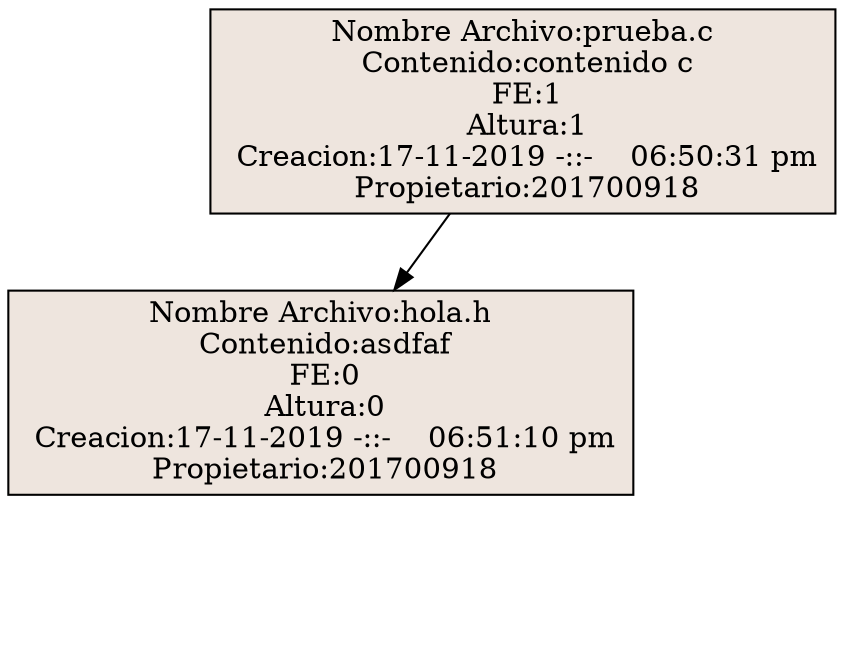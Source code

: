 digraph guia{ 
node [shape = record, style=filled, fillcolor=seashell2];
"Nombre Archivo:prueba.c
 Contenido:contenido c
 FE:1
 Altura:1
 Creacion:17-11-2019 -::-    06:50:31 pm
 Propietario:201700918"; 
"Nombre Archivo:prueba.c
 Contenido:contenido c
 FE:1
 Altura:1
 Creacion:17-11-2019 -::-    06:50:31 pm
 Propietario:201700918"-> 
"Nombre Archivo:hola.h
 Contenido:asdfaf
 FE:0
 Altura:0
 Creacion:17-11-2019 -::-    06:51:10 pm
 Propietario:201700918"; 
null0[label="", style=invis]; 
"Nombre Archivo:hola.h
 Contenido:asdfaf
 FE:0
 Altura:0
 Creacion:17-11-2019 -::-    06:51:10 pm
 Propietario:201700918"-> null0[style=invis]; 
null1[label="", style=invis]; 
"Nombre Archivo:hola.h
 Contenido:asdfaf
 FE:0
 Altura:0
 Creacion:17-11-2019 -::-    06:51:10 pm
 Propietario:201700918"-> null1[style=invis]; 
null2[label="", style=invis]; 
"Nombre Archivo:prueba.c
 Contenido:contenido c
 FE:1
 Altura:1
 Creacion:17-11-2019 -::-    06:50:31 pm
 Propietario:201700918"-> null2[style=invis]; 

}